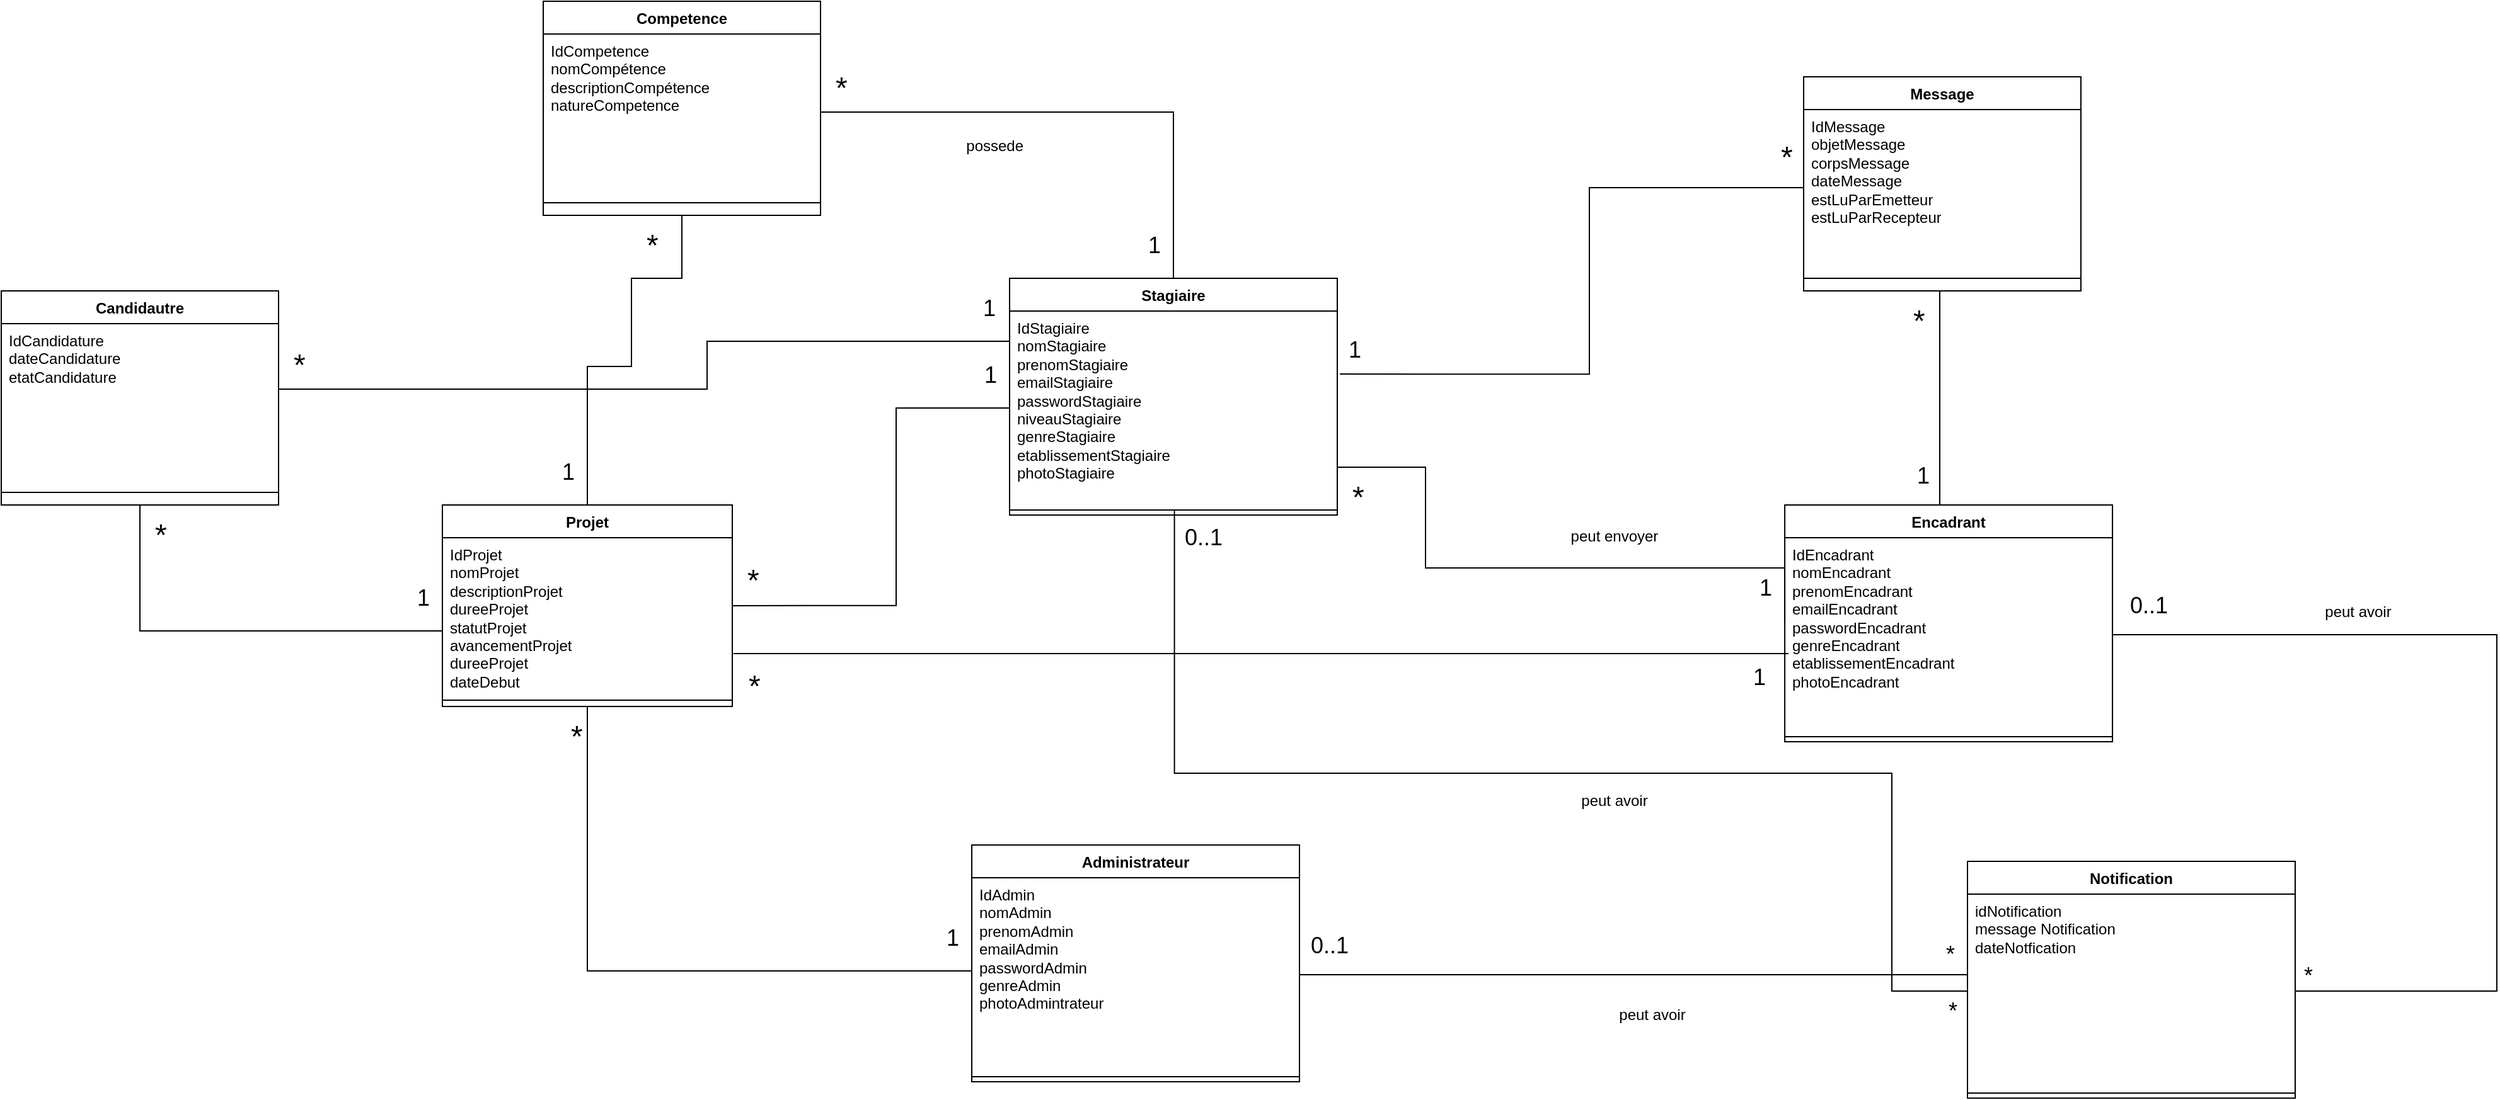 <mxfile version="24.2.5" type="device">
  <diagram name="Page-1" id="nxwJs_rfq0aCapg2ysL9">
    <mxGraphModel dx="2345" dy="1909" grid="1" gridSize="10" guides="1" tooltips="1" connect="1" arrows="1" fold="1" page="1" pageScale="1" pageWidth="827" pageHeight="1169" math="0" shadow="0">
      <root>
        <mxCell id="0" />
        <mxCell id="1" parent="0" />
        <mxCell id="gajzyXbUtayVEoakoXY_-1" value="Stagiaire" style="swimlane;fontStyle=1;align=center;verticalAlign=top;childLayout=stackLayout;horizontal=1;startSize=26;horizontalStack=0;resizeParent=1;resizeParentMax=0;resizeLast=0;collapsible=1;marginBottom=0;whiteSpace=wrap;html=1;" parent="1" vertex="1">
          <mxGeometry x="40" y="-120" width="260" height="188" as="geometry" />
        </mxCell>
        <mxCell id="gajzyXbUtayVEoakoXY_-2" value="IdStagiaire&lt;br&gt;nomStagiaire&lt;br&gt;prenomStagiaire&lt;br&gt;emailStagiaire&lt;br&gt;passwordStagiaire&lt;br&gt;niveauStagiaire&lt;br&gt;genreStagiaire&lt;br&gt;etablissementStagiaire&lt;br&gt;photoStagiaire&lt;br&gt;&lt;div&gt;&lt;br&gt;&lt;/div&gt;" style="text;strokeColor=none;fillColor=none;align=left;verticalAlign=top;spacingLeft=4;spacingRight=4;overflow=hidden;rotatable=0;points=[[0,0.5],[1,0.5]];portConstraint=eastwest;whiteSpace=wrap;html=1;" parent="gajzyXbUtayVEoakoXY_-1" vertex="1">
          <mxGeometry y="26" width="260" height="154" as="geometry" />
        </mxCell>
        <mxCell id="gajzyXbUtayVEoakoXY_-3" value="" style="line;strokeWidth=1;fillColor=none;align=left;verticalAlign=middle;spacingTop=-1;spacingLeft=3;spacingRight=3;rotatable=0;labelPosition=right;points=[];portConstraint=eastwest;strokeColor=inherit;" parent="gajzyXbUtayVEoakoXY_-1" vertex="1">
          <mxGeometry y="180" width="260" height="8" as="geometry" />
        </mxCell>
        <mxCell id="gajzyXbUtayVEoakoXY_-10" value="Administrateur" style="swimlane;fontStyle=1;align=center;verticalAlign=top;childLayout=stackLayout;horizontal=1;startSize=26;horizontalStack=0;resizeParent=1;resizeParentMax=0;resizeLast=0;collapsible=1;marginBottom=0;whiteSpace=wrap;html=1;" parent="1" vertex="1">
          <mxGeometry x="10" y="330" width="260" height="188" as="geometry" />
        </mxCell>
        <mxCell id="gajzyXbUtayVEoakoXY_-11" value="IdAdmin&lt;br&gt;nomAdmin&lt;br&gt;prenomAdmin&lt;br&gt;emailAdmin&lt;br&gt;passwordAdmin&lt;br&gt;genreAdmin&lt;div&gt;photoAdmintrateur&lt;/div&gt;" style="text;strokeColor=none;fillColor=none;align=left;verticalAlign=top;spacingLeft=4;spacingRight=4;overflow=hidden;rotatable=0;points=[[0,0.5],[1,0.5]];portConstraint=eastwest;whiteSpace=wrap;html=1;" parent="gajzyXbUtayVEoakoXY_-10" vertex="1">
          <mxGeometry y="26" width="260" height="154" as="geometry" />
        </mxCell>
        <mxCell id="gajzyXbUtayVEoakoXY_-12" value="" style="line;strokeWidth=1;fillColor=none;align=left;verticalAlign=middle;spacingTop=-1;spacingLeft=3;spacingRight=3;rotatable=0;labelPosition=right;points=[];portConstraint=eastwest;strokeColor=inherit;" parent="gajzyXbUtayVEoakoXY_-10" vertex="1">
          <mxGeometry y="180" width="260" height="8" as="geometry" />
        </mxCell>
        <mxCell id="BcpqbTpUYO6oV_0_3oqe-4" value="Encadrant" style="swimlane;fontStyle=1;align=center;verticalAlign=top;childLayout=stackLayout;horizontal=1;startSize=26;horizontalStack=0;resizeParent=1;resizeParentMax=0;resizeLast=0;collapsible=1;marginBottom=0;whiteSpace=wrap;html=1;" parent="1" vertex="1">
          <mxGeometry x="655.04" y="60" width="260" height="188" as="geometry" />
        </mxCell>
        <mxCell id="BcpqbTpUYO6oV_0_3oqe-5" value="IdEncadrant&lt;br&gt;nomEncadrant&lt;br&gt;prenomEncadrant&lt;br&gt;emailEncadrant&lt;br&gt;passwordEncadrant&lt;br&gt;genreEncadrant&lt;br&gt;etablissementEncadrant&lt;br&gt;photoEncadrant" style="text;strokeColor=none;fillColor=none;align=left;verticalAlign=top;spacingLeft=4;spacingRight=4;overflow=hidden;rotatable=0;points=[[0,0.5],[1,0.5]];portConstraint=eastwest;whiteSpace=wrap;html=1;" parent="BcpqbTpUYO6oV_0_3oqe-4" vertex="1">
          <mxGeometry y="26" width="260" height="154" as="geometry" />
        </mxCell>
        <mxCell id="BcpqbTpUYO6oV_0_3oqe-6" value="" style="line;strokeWidth=1;fillColor=none;align=left;verticalAlign=middle;spacingTop=-1;spacingLeft=3;spacingRight=3;rotatable=0;labelPosition=right;points=[];portConstraint=eastwest;strokeColor=inherit;" parent="BcpqbTpUYO6oV_0_3oqe-4" vertex="1">
          <mxGeometry y="180" width="260" height="8" as="geometry" />
        </mxCell>
        <mxCell id="BcpqbTpUYO6oV_0_3oqe-7" value="Projet" style="swimlane;fontStyle=1;align=center;verticalAlign=top;childLayout=stackLayout;horizontal=1;startSize=26;horizontalStack=0;resizeParent=1;resizeParentMax=0;resizeLast=0;collapsible=1;marginBottom=0;whiteSpace=wrap;html=1;" parent="1" vertex="1">
          <mxGeometry x="-410" y="60" width="230" height="160" as="geometry" />
        </mxCell>
        <mxCell id="BcpqbTpUYO6oV_0_3oqe-8" value="&lt;div&gt;&lt;span style=&quot;background-color: initial;&quot;&gt;IdProjet&lt;/span&gt;&lt;/div&gt;&lt;div&gt;&lt;span style=&quot;background-color: initial;&quot;&gt;nomProjet&lt;/span&gt;&lt;br&gt;&lt;/div&gt;&lt;div&gt;descriptionProjet&lt;/div&gt;&lt;div&gt;&lt;span style=&quot;background-color: initial;&quot;&gt;dureeProjet&lt;/span&gt;&lt;/div&gt;&lt;div&gt;statutProjet&lt;/div&gt;&lt;div&gt;avancementProjet&lt;/div&gt;&lt;div&gt;dureeProjet&lt;/div&gt;&lt;div&gt;dateDebut&lt;/div&gt;" style="text;strokeColor=none;fillColor=none;align=left;verticalAlign=top;spacingLeft=4;spacingRight=4;overflow=hidden;rotatable=0;points=[[0,0.5],[1,0.5]];portConstraint=eastwest;whiteSpace=wrap;html=1;" parent="BcpqbTpUYO6oV_0_3oqe-7" vertex="1">
          <mxGeometry y="26" width="230" height="124" as="geometry" />
        </mxCell>
        <mxCell id="BcpqbTpUYO6oV_0_3oqe-9" value="" style="line;strokeWidth=1;fillColor=none;align=left;verticalAlign=middle;spacingTop=-1;spacingLeft=3;spacingRight=3;rotatable=0;labelPosition=right;points=[];portConstraint=eastwest;strokeColor=inherit;" parent="BcpqbTpUYO6oV_0_3oqe-7" vertex="1">
          <mxGeometry y="150" width="230" height="10" as="geometry" />
        </mxCell>
        <mxCell id="BcpqbTpUYO6oV_0_3oqe-13" value="Message" style="swimlane;fontStyle=1;align=center;verticalAlign=top;childLayout=stackLayout;horizontal=1;startSize=26;horizontalStack=0;resizeParent=1;resizeParentMax=0;resizeLast=0;collapsible=1;marginBottom=0;whiteSpace=wrap;html=1;" parent="1" vertex="1">
          <mxGeometry x="670" y="-280" width="220" height="170" as="geometry" />
        </mxCell>
        <mxCell id="BcpqbTpUYO6oV_0_3oqe-14" value="&lt;div&gt;&lt;span style=&quot;background-color: initial;&quot;&gt;IdMessage&lt;/span&gt;&lt;/div&gt;&lt;div&gt;objetMessage&lt;/div&gt;&lt;div&gt;corpsMessage&lt;/div&gt;&lt;div&gt;dateMessage&lt;/div&gt;&lt;div&gt;estLuParEmetteur&lt;/div&gt;&lt;div&gt;estLuParRecepteur&lt;/div&gt;&lt;div&gt;&lt;br&gt;&lt;/div&gt;" style="text;strokeColor=none;fillColor=none;align=left;verticalAlign=top;spacingLeft=4;spacingRight=4;overflow=hidden;rotatable=0;points=[[0,0.5],[1,0.5]];portConstraint=eastwest;whiteSpace=wrap;html=1;" parent="BcpqbTpUYO6oV_0_3oqe-13" vertex="1">
          <mxGeometry y="26" width="220" height="124" as="geometry" />
        </mxCell>
        <mxCell id="BcpqbTpUYO6oV_0_3oqe-15" value="" style="line;strokeWidth=1;fillColor=none;align=left;verticalAlign=middle;spacingTop=-1;spacingLeft=3;spacingRight=3;rotatable=0;labelPosition=right;points=[];portConstraint=eastwest;strokeColor=inherit;" parent="BcpqbTpUYO6oV_0_3oqe-13" vertex="1">
          <mxGeometry y="150" width="220" height="20" as="geometry" />
        </mxCell>
        <mxCell id="BcpqbTpUYO6oV_0_3oqe-17" value="" style="endArrow=none;html=1;edgeStyle=orthogonalEdgeStyle;rounded=0;entryX=0;entryY=0.435;entryDx=0;entryDy=0;entryPerimeter=0;exitX=1;exitY=0.5;exitDx=0;exitDy=0;" parent="1" source="gajzyXbUtayVEoakoXY_-2" target="BcpqbTpUYO6oV_0_3oqe-5" edge="1">
          <mxGeometry relative="1" as="geometry">
            <mxPoint x="270" y="163.5" as="sourcePoint" />
            <mxPoint x="430" y="163.5" as="targetPoint" />
            <Array as="points">
              <mxPoint x="300" y="30" />
              <mxPoint x="370" y="30" />
              <mxPoint x="370" y="110" />
              <mxPoint x="655" y="110" />
            </Array>
          </mxGeometry>
        </mxCell>
        <mxCell id="BcpqbTpUYO6oV_0_3oqe-18" value="&lt;font style=&quot;font-size: 24px;&quot;&gt;*&lt;/font&gt;" style="edgeLabel;resizable=0;html=1;align=left;verticalAlign=bottom;" parent="BcpqbTpUYO6oV_0_3oqe-17" connectable="0" vertex="1">
          <mxGeometry x="-1" relative="1" as="geometry">
            <mxPoint x="10" y="87" as="offset" />
          </mxGeometry>
        </mxCell>
        <mxCell id="BcpqbTpUYO6oV_0_3oqe-19" value="&lt;font style=&quot;font-size: 18px;&quot;&gt;1&lt;/font&gt;" style="edgeLabel;resizable=0;html=1;align=right;verticalAlign=bottom;" parent="BcpqbTpUYO6oV_0_3oqe-17" connectable="0" vertex="1">
          <mxGeometry x="1" relative="1" as="geometry">
            <mxPoint x="-10" y="-13" as="offset" />
          </mxGeometry>
        </mxCell>
        <mxCell id="BcpqbTpUYO6oV_0_3oqe-26" value="" style="endArrow=none;html=1;edgeStyle=orthogonalEdgeStyle;rounded=0;exitX=1;exitY=0.435;exitDx=0;exitDy=0;entryX=0;entryY=0.5;entryDx=0;entryDy=0;exitPerimeter=0;" parent="1" source="BcpqbTpUYO6oV_0_3oqe-8" target="gajzyXbUtayVEoakoXY_-2" edge="1">
          <mxGeometry relative="1" as="geometry">
            <mxPoint x="-170" y="140" as="sourcePoint" />
            <mxPoint x="150" y="140" as="targetPoint" />
            <Array as="points">
              <mxPoint x="-50" y="140" />
              <mxPoint x="-50" y="-17" />
            </Array>
          </mxGeometry>
        </mxCell>
        <mxCell id="BcpqbTpUYO6oV_0_3oqe-27" value="&lt;font style=&quot;font-size: 24px;&quot;&gt;*&lt;/font&gt;" style="edgeLabel;resizable=0;html=1;align=left;verticalAlign=bottom;" parent="BcpqbTpUYO6oV_0_3oqe-26" connectable="0" vertex="1">
          <mxGeometry x="-1" relative="1" as="geometry">
            <mxPoint x="10" y="-3" as="offset" />
          </mxGeometry>
        </mxCell>
        <mxCell id="BcpqbTpUYO6oV_0_3oqe-28" value="&lt;font style=&quot;font-size: 18px;&quot;&gt;1&lt;/font&gt;" style="edgeLabel;resizable=0;html=1;align=right;verticalAlign=bottom;" parent="BcpqbTpUYO6oV_0_3oqe-26" connectable="0" vertex="1">
          <mxGeometry x="1" relative="1" as="geometry">
            <mxPoint x="-10" y="-13" as="offset" />
          </mxGeometry>
        </mxCell>
        <mxCell id="BcpqbTpUYO6oV_0_3oqe-29" value="" style="endArrow=none;html=1;edgeStyle=orthogonalEdgeStyle;rounded=0;entryX=0;entryY=0.5;entryDx=0;entryDy=0;exitX=1.008;exitY=0.325;exitDx=0;exitDy=0;exitPerimeter=0;" parent="1" source="gajzyXbUtayVEoakoXY_-2" target="BcpqbTpUYO6oV_0_3oqe-14" edge="1">
          <mxGeometry relative="1" as="geometry">
            <mxPoint x="340" y="-200" as="sourcePoint" />
            <mxPoint x="660" y="-50" as="targetPoint" />
            <Array as="points">
              <mxPoint x="500" y="-44" />
              <mxPoint x="500" y="-192" />
            </Array>
          </mxGeometry>
        </mxCell>
        <mxCell id="BcpqbTpUYO6oV_0_3oqe-30" value="&lt;font style=&quot;font-size: 24px;&quot;&gt;*&lt;/font&gt;" style="edgeLabel;resizable=0;html=1;align=left;verticalAlign=bottom;" parent="BcpqbTpUYO6oV_0_3oqe-29" connectable="0" vertex="1">
          <mxGeometry x="-1" relative="1" as="geometry">
            <mxPoint x="348" y="-156" as="offset" />
          </mxGeometry>
        </mxCell>
        <mxCell id="BcpqbTpUYO6oV_0_3oqe-31" value="&lt;font style=&quot;font-size: 18px;&quot;&gt;1&lt;/font&gt;" style="edgeLabel;resizable=0;html=1;align=right;verticalAlign=bottom;" parent="BcpqbTpUYO6oV_0_3oqe-29" connectable="0" vertex="1">
          <mxGeometry x="1" relative="1" as="geometry">
            <mxPoint x="-350" y="142" as="offset" />
          </mxGeometry>
        </mxCell>
        <mxCell id="BcpqbTpUYO6oV_0_3oqe-32" value="" style="endArrow=none;html=1;edgeStyle=orthogonalEdgeStyle;rounded=0;exitX=0.5;exitY=0;exitDx=0;exitDy=0;" parent="1" source="BcpqbTpUYO6oV_0_3oqe-4" edge="1">
          <mxGeometry relative="1" as="geometry">
            <mxPoint x="580" y="38" as="sourcePoint" />
            <mxPoint x="778" y="-110" as="targetPoint" />
            <Array as="points">
              <mxPoint x="778" y="60" />
            </Array>
          </mxGeometry>
        </mxCell>
        <mxCell id="BcpqbTpUYO6oV_0_3oqe-33" value="&lt;font style=&quot;font-size: 24px;&quot;&gt;*&lt;/font&gt;" style="edgeLabel;resizable=0;html=1;align=left;verticalAlign=bottom;" parent="BcpqbTpUYO6oV_0_3oqe-32" connectable="0" vertex="1">
          <mxGeometry x="-1" relative="1" as="geometry">
            <mxPoint x="-30" y="-130" as="offset" />
          </mxGeometry>
        </mxCell>
        <mxCell id="BcpqbTpUYO6oV_0_3oqe-34" value="&lt;font style=&quot;font-size: 18px;&quot;&gt;1&lt;/font&gt;" style="edgeLabel;resizable=0;html=1;align=right;verticalAlign=bottom;" parent="BcpqbTpUYO6oV_0_3oqe-32" connectable="0" vertex="1">
          <mxGeometry x="1" relative="1" as="geometry">
            <mxPoint x="-8" y="160" as="offset" />
          </mxGeometry>
        </mxCell>
        <mxCell id="BcpqbTpUYO6oV_0_3oqe-35" value="" style="endArrow=none;html=1;edgeStyle=orthogonalEdgeStyle;rounded=0;exitX=1.004;exitY=0.742;exitDx=0;exitDy=0;exitPerimeter=0;" parent="1" source="BcpqbTpUYO6oV_0_3oqe-8" edge="1">
          <mxGeometry relative="1" as="geometry">
            <mxPoint x="190" y="80" as="sourcePoint" />
            <mxPoint x="570" y="178" as="targetPoint" />
            <Array as="points">
              <mxPoint x="658" y="178" />
            </Array>
          </mxGeometry>
        </mxCell>
        <mxCell id="BcpqbTpUYO6oV_0_3oqe-36" value="&lt;font style=&quot;font-size: 24px;&quot;&gt;*&lt;/font&gt;" style="edgeLabel;resizable=0;html=1;align=left;verticalAlign=bottom;" parent="BcpqbTpUYO6oV_0_3oqe-35" connectable="0" vertex="1">
          <mxGeometry x="-1" relative="1" as="geometry">
            <mxPoint x="10" y="42" as="offset" />
          </mxGeometry>
        </mxCell>
        <mxCell id="BcpqbTpUYO6oV_0_3oqe-37" value="&lt;font style=&quot;font-size: 18px;&quot;&gt;1&lt;/font&gt;" style="edgeLabel;resizable=0;html=1;align=right;verticalAlign=bottom;" parent="BcpqbTpUYO6oV_0_3oqe-35" connectable="0" vertex="1">
          <mxGeometry x="1" relative="1" as="geometry">
            <mxPoint x="70" y="32" as="offset" />
          </mxGeometry>
        </mxCell>
        <mxCell id="BcpqbTpUYO6oV_0_3oqe-39" value="" style="endArrow=none;html=1;edgeStyle=orthogonalEdgeStyle;rounded=0;exitX=0.5;exitY=1;exitDx=0;exitDy=0;" parent="1" source="BcpqbTpUYO6oV_0_3oqe-7" edge="1">
          <mxGeometry relative="1" as="geometry">
            <mxPoint x="-340" y="250" as="sourcePoint" />
            <mxPoint x="10" y="430" as="targetPoint" />
            <Array as="points">
              <mxPoint x="-295" y="430" />
            </Array>
          </mxGeometry>
        </mxCell>
        <mxCell id="BcpqbTpUYO6oV_0_3oqe-40" value="&lt;font style=&quot;font-size: 24px;&quot;&gt;*&lt;/font&gt;" style="edgeLabel;resizable=0;html=1;align=left;verticalAlign=bottom;" parent="BcpqbTpUYO6oV_0_3oqe-39" connectable="0" vertex="1">
          <mxGeometry x="-1" relative="1" as="geometry">
            <mxPoint x="-15" y="40" as="offset" />
          </mxGeometry>
        </mxCell>
        <mxCell id="BcpqbTpUYO6oV_0_3oqe-41" value="&lt;font style=&quot;font-size: 18px;&quot;&gt;1&lt;/font&gt;" style="edgeLabel;resizable=0;html=1;align=right;verticalAlign=bottom;" parent="BcpqbTpUYO6oV_0_3oqe-39" connectable="0" vertex="1">
          <mxGeometry x="1" relative="1" as="geometry">
            <mxPoint x="-10" y="-13" as="offset" />
          </mxGeometry>
        </mxCell>
        <mxCell id="6mHM_TVYmNwVWkU9lLjZ-1" value="Competence" style="swimlane;fontStyle=1;align=center;verticalAlign=top;childLayout=stackLayout;horizontal=1;startSize=26;horizontalStack=0;resizeParent=1;resizeParentMax=0;resizeLast=0;collapsible=1;marginBottom=0;whiteSpace=wrap;html=1;" parent="1" vertex="1">
          <mxGeometry x="-330" y="-340" width="220" height="170" as="geometry" />
        </mxCell>
        <mxCell id="6mHM_TVYmNwVWkU9lLjZ-2" value="&lt;div&gt;&lt;span style=&quot;background-color: initial;&quot;&gt;IdCompetence&lt;/span&gt;&lt;/div&gt;&lt;div&gt;&lt;span style=&quot;background-color: initial;&quot;&gt;nomCompétence&lt;/span&gt;&lt;br&gt;&lt;/div&gt;&lt;div&gt;descriptionCompétence&lt;/div&gt;&lt;div&gt;natureCompetence&amp;nbsp;&lt;/div&gt;&lt;div&gt;&lt;br&gt;&lt;/div&gt;" style="text;strokeColor=none;fillColor=none;align=left;verticalAlign=top;spacingLeft=4;spacingRight=4;overflow=hidden;rotatable=0;points=[[0,0.5],[1,0.5]];portConstraint=eastwest;whiteSpace=wrap;html=1;" parent="6mHM_TVYmNwVWkU9lLjZ-1" vertex="1">
          <mxGeometry y="26" width="220" height="124" as="geometry" />
        </mxCell>
        <mxCell id="6mHM_TVYmNwVWkU9lLjZ-3" value="" style="line;strokeWidth=1;fillColor=none;align=left;verticalAlign=middle;spacingTop=-1;spacingLeft=3;spacingRight=3;rotatable=0;labelPosition=right;points=[];portConstraint=eastwest;strokeColor=inherit;" parent="6mHM_TVYmNwVWkU9lLjZ-1" vertex="1">
          <mxGeometry y="150" width="220" height="20" as="geometry" />
        </mxCell>
        <mxCell id="6mHM_TVYmNwVWkU9lLjZ-4" value="" style="endArrow=none;html=1;edgeStyle=orthogonalEdgeStyle;rounded=0;exitX=1;exitY=0.5;exitDx=0;exitDy=0;entryX=0.5;entryY=0;entryDx=0;entryDy=0;" parent="1" source="6mHM_TVYmNwVWkU9lLjZ-2" target="gajzyXbUtayVEoakoXY_-1" edge="1">
          <mxGeometry relative="1" as="geometry">
            <mxPoint x="-120" y="-93" as="sourcePoint" />
            <mxPoint x="100" y="-250" as="targetPoint" />
            <Array as="points">
              <mxPoint x="170" y="-252" />
            </Array>
          </mxGeometry>
        </mxCell>
        <mxCell id="6mHM_TVYmNwVWkU9lLjZ-5" value="&lt;font style=&quot;font-size: 24px;&quot;&gt;*&lt;/font&gt;" style="edgeLabel;resizable=0;html=1;align=left;verticalAlign=bottom;" parent="6mHM_TVYmNwVWkU9lLjZ-4" connectable="0" vertex="1">
          <mxGeometry x="-1" relative="1" as="geometry">
            <mxPoint x="10" y="-3" as="offset" />
          </mxGeometry>
        </mxCell>
        <mxCell id="6mHM_TVYmNwVWkU9lLjZ-6" value="&lt;font style=&quot;font-size: 18px;&quot;&gt;1&lt;/font&gt;" style="edgeLabel;resizable=0;html=1;align=right;verticalAlign=bottom;" parent="6mHM_TVYmNwVWkU9lLjZ-4" connectable="0" vertex="1">
          <mxGeometry x="1" relative="1" as="geometry">
            <mxPoint x="-10" y="-13" as="offset" />
          </mxGeometry>
        </mxCell>
        <mxCell id="6mHM_TVYmNwVWkU9lLjZ-7" value="possede&amp;nbsp;" style="text;html=1;align=center;verticalAlign=middle;whiteSpace=wrap;rounded=0;" parent="1" vertex="1">
          <mxGeometry y="-240" width="60" height="30" as="geometry" />
        </mxCell>
        <mxCell id="6mHM_TVYmNwVWkU9lLjZ-8" value="" style="endArrow=none;html=1;edgeStyle=orthogonalEdgeStyle;rounded=0;exitX=0.5;exitY=1;exitDx=0;exitDy=0;entryX=0.5;entryY=0;entryDx=0;entryDy=0;" parent="1" source="6mHM_TVYmNwVWkU9lLjZ-1" target="BcpqbTpUYO6oV_0_3oqe-7" edge="1">
          <mxGeometry relative="1" as="geometry">
            <mxPoint x="-460" y="-120" as="sourcePoint" />
            <mxPoint x="-180" y="12" as="targetPoint" />
            <Array as="points">
              <mxPoint x="-220" y="-120" />
              <mxPoint x="-260" y="-120" />
              <mxPoint x="-260" y="-50" />
              <mxPoint x="-295" y="-50" />
            </Array>
          </mxGeometry>
        </mxCell>
        <mxCell id="6mHM_TVYmNwVWkU9lLjZ-9" value="&lt;font style=&quot;font-size: 24px;&quot;&gt;*&lt;/font&gt;" style="edgeLabel;resizable=0;html=1;align=left;verticalAlign=bottom;" parent="6mHM_TVYmNwVWkU9lLjZ-8" connectable="0" vertex="1">
          <mxGeometry x="-1" relative="1" as="geometry">
            <mxPoint x="-30" y="40" as="offset" />
          </mxGeometry>
        </mxCell>
        <mxCell id="6mHM_TVYmNwVWkU9lLjZ-10" value="&lt;font style=&quot;font-size: 18px;&quot;&gt;1&lt;/font&gt;" style="edgeLabel;resizable=0;html=1;align=right;verticalAlign=bottom;" parent="6mHM_TVYmNwVWkU9lLjZ-8" connectable="0" vertex="1">
          <mxGeometry x="1" relative="1" as="geometry">
            <mxPoint x="-10" y="-13" as="offset" />
          </mxGeometry>
        </mxCell>
        <mxCell id="96kMnWs1o-xEhi5eTi-o-1" value="peut envoyer" style="text;html=1;align=center;verticalAlign=middle;whiteSpace=wrap;rounded=0;" vertex="1" parent="1">
          <mxGeometry x="470" y="70" width="100" height="30" as="geometry" />
        </mxCell>
        <mxCell id="96kMnWs1o-xEhi5eTi-o-3" value="Candidautre" style="swimlane;fontStyle=1;align=center;verticalAlign=top;childLayout=stackLayout;horizontal=1;startSize=26;horizontalStack=0;resizeParent=1;resizeParentMax=0;resizeLast=0;collapsible=1;marginBottom=0;whiteSpace=wrap;html=1;" vertex="1" parent="1">
          <mxGeometry x="-760" y="-110" width="220" height="170" as="geometry" />
        </mxCell>
        <mxCell id="96kMnWs1o-xEhi5eTi-o-4" value="&lt;div&gt;&lt;span style=&quot;background-color: initial;&quot;&gt;IdCandidature&lt;/span&gt;&lt;/div&gt;&lt;div&gt;dateCandidature&lt;br&gt;etatCandidature&lt;/div&gt;" style="text;strokeColor=none;fillColor=none;align=left;verticalAlign=top;spacingLeft=4;spacingRight=4;overflow=hidden;rotatable=0;points=[[0,0.5],[1,0.5]];portConstraint=eastwest;whiteSpace=wrap;html=1;" vertex="1" parent="96kMnWs1o-xEhi5eTi-o-3">
          <mxGeometry y="26" width="220" height="124" as="geometry" />
        </mxCell>
        <mxCell id="96kMnWs1o-xEhi5eTi-o-5" value="" style="line;strokeWidth=1;fillColor=none;align=left;verticalAlign=middle;spacingTop=-1;spacingLeft=3;spacingRight=3;rotatable=0;labelPosition=right;points=[];portConstraint=eastwest;strokeColor=inherit;" vertex="1" parent="96kMnWs1o-xEhi5eTi-o-3">
          <mxGeometry y="150" width="220" height="20" as="geometry" />
        </mxCell>
        <mxCell id="96kMnWs1o-xEhi5eTi-o-6" value="" style="endArrow=none;html=1;edgeStyle=orthogonalEdgeStyle;rounded=0;exitX=1;exitY=0.5;exitDx=0;exitDy=0;entryX=0;entryY=0.156;entryDx=0;entryDy=0;entryPerimeter=0;" edge="1" parent="1" target="gajzyXbUtayVEoakoXY_-2">
          <mxGeometry relative="1" as="geometry">
            <mxPoint x="-540" y="-32" as="sourcePoint" />
            <mxPoint x="-260" y="100" as="targetPoint" />
            <Array as="points">
              <mxPoint x="-200" y="-32" />
              <mxPoint x="-200" y="-70" />
            </Array>
          </mxGeometry>
        </mxCell>
        <mxCell id="96kMnWs1o-xEhi5eTi-o-7" value="&lt;font style=&quot;font-size: 24px;&quot;&gt;*&lt;/font&gt;" style="edgeLabel;resizable=0;html=1;align=left;verticalAlign=bottom;" connectable="0" vertex="1" parent="96kMnWs1o-xEhi5eTi-o-6">
          <mxGeometry x="-1" relative="1" as="geometry">
            <mxPoint x="10" y="-3" as="offset" />
          </mxGeometry>
        </mxCell>
        <mxCell id="96kMnWs1o-xEhi5eTi-o-8" value="&lt;font style=&quot;font-size: 18px;&quot;&gt;1&lt;/font&gt;" style="edgeLabel;resizable=0;html=1;align=right;verticalAlign=bottom;" connectable="0" vertex="1" parent="96kMnWs1o-xEhi5eTi-o-6">
          <mxGeometry x="1" relative="1" as="geometry">
            <mxPoint x="-10" y="-13" as="offset" />
          </mxGeometry>
        </mxCell>
        <mxCell id="96kMnWs1o-xEhi5eTi-o-9" value="" style="endArrow=none;html=1;edgeStyle=orthogonalEdgeStyle;rounded=0;exitX=0.5;exitY=1;exitDx=0;exitDy=0;entryX=0;entryY=0.156;entryDx=0;entryDy=0;entryPerimeter=0;" edge="1" parent="1" source="96kMnWs1o-xEhi5eTi-o-3">
          <mxGeometry relative="1" as="geometry">
            <mxPoint x="-990" y="198" as="sourcePoint" />
            <mxPoint x="-410" y="160" as="targetPoint" />
            <Array as="points">
              <mxPoint x="-650" y="160" />
            </Array>
          </mxGeometry>
        </mxCell>
        <mxCell id="96kMnWs1o-xEhi5eTi-o-10" value="&lt;font style=&quot;font-size: 24px;&quot;&gt;*&lt;/font&gt;" style="edgeLabel;resizable=0;html=1;align=left;verticalAlign=bottom;" connectable="0" vertex="1" parent="96kMnWs1o-xEhi5eTi-o-9">
          <mxGeometry x="-1" relative="1" as="geometry">
            <mxPoint x="10" y="40" as="offset" />
          </mxGeometry>
        </mxCell>
        <mxCell id="96kMnWs1o-xEhi5eTi-o-11" value="&lt;font style=&quot;font-size: 18px;&quot;&gt;1&lt;/font&gt;" style="edgeLabel;resizable=0;html=1;align=right;verticalAlign=bottom;" connectable="0" vertex="1" parent="96kMnWs1o-xEhi5eTi-o-9">
          <mxGeometry x="1" relative="1" as="geometry">
            <mxPoint x="-10" y="-13" as="offset" />
          </mxGeometry>
        </mxCell>
        <mxCell id="96kMnWs1o-xEhi5eTi-o-12" value="Notification" style="swimlane;fontStyle=1;align=center;verticalAlign=top;childLayout=stackLayout;horizontal=1;startSize=26;horizontalStack=0;resizeParent=1;resizeParentMax=0;resizeLast=0;collapsible=1;marginBottom=0;whiteSpace=wrap;html=1;" vertex="1" parent="1">
          <mxGeometry x="800" y="343" width="260" height="188" as="geometry" />
        </mxCell>
        <mxCell id="96kMnWs1o-xEhi5eTi-o-13" value="idNotification&lt;div&gt;message Notification&lt;/div&gt;&lt;div&gt;dateNotfication&lt;/div&gt;" style="text;strokeColor=none;fillColor=none;align=left;verticalAlign=top;spacingLeft=4;spacingRight=4;overflow=hidden;rotatable=0;points=[[0,0.5],[1,0.5]];portConstraint=eastwest;whiteSpace=wrap;html=1;" vertex="1" parent="96kMnWs1o-xEhi5eTi-o-12">
          <mxGeometry y="26" width="260" height="154" as="geometry" />
        </mxCell>
        <mxCell id="96kMnWs1o-xEhi5eTi-o-14" value="" style="line;strokeWidth=1;fillColor=none;align=left;verticalAlign=middle;spacingTop=-1;spacingLeft=3;spacingRight=3;rotatable=0;labelPosition=right;points=[];portConstraint=eastwest;strokeColor=inherit;" vertex="1" parent="96kMnWs1o-xEhi5eTi-o-12">
          <mxGeometry y="180" width="260" height="8" as="geometry" />
        </mxCell>
        <mxCell id="96kMnWs1o-xEhi5eTi-o-19" value="" style="endArrow=none;html=1;edgeStyle=orthogonalEdgeStyle;rounded=0;entryX=-0.006;entryY=0.329;entryDx=0;entryDy=0;entryPerimeter=0;" edge="1" parent="1" source="gajzyXbUtayVEoakoXY_-11">
          <mxGeometry relative="1" as="geometry">
            <mxPoint x="331.56" y="300" as="sourcePoint" />
            <mxPoint x="800" y="429.666" as="targetPoint" />
            <Array as="points">
              <mxPoint x="800" y="433" />
            </Array>
          </mxGeometry>
        </mxCell>
        <mxCell id="96kMnWs1o-xEhi5eTi-o-22" value="&lt;span style=&quot;font-size: 18px;&quot;&gt;0..1&lt;/span&gt;" style="edgeLabel;resizable=0;html=1;align=right;verticalAlign=bottom;" connectable="0" vertex="1" parent="1">
          <mxGeometry x="309.998" y="423.998" as="geometry" />
        </mxCell>
        <mxCell id="96kMnWs1o-xEhi5eTi-o-23" value="&lt;font style=&quot;font-size: 18px;&quot;&gt;*&lt;/font&gt;" style="edgeLabel;resizable=0;html=1;align=right;verticalAlign=bottom;" connectable="0" vertex="1" parent="1">
          <mxGeometry x="1069.996" y="437.0" as="geometry">
            <mxPoint x="5" y="10" as="offset" />
          </mxGeometry>
        </mxCell>
        <mxCell id="96kMnWs1o-xEhi5eTi-o-24" value="" style="endArrow=none;html=1;edgeStyle=orthogonalEdgeStyle;rounded=0;entryX=1;entryY=0.5;entryDx=0;entryDy=0;exitX=1;exitY=0.5;exitDx=0;exitDy=0;" edge="1" parent="1" source="BcpqbTpUYO6oV_0_3oqe-5" target="96kMnWs1o-xEhi5eTi-o-13">
          <mxGeometry relative="1" as="geometry">
            <mxPoint x="770" y="273.33" as="sourcePoint" />
            <mxPoint x="1300" y="269.996" as="targetPoint" />
            <Array as="points">
              <mxPoint x="1220" y="163" />
              <mxPoint x="1220" y="446" />
            </Array>
          </mxGeometry>
        </mxCell>
        <mxCell id="96kMnWs1o-xEhi5eTi-o-25" value="&lt;font style=&quot;font-size: 18px;&quot;&gt;*&lt;/font&gt;" style="edgeLabel;resizable=0;html=1;align=right;verticalAlign=bottom;" connectable="0" vertex="1" parent="1">
          <mxGeometry x="779.996" y="410.0" as="geometry">
            <mxPoint x="11" y="20" as="offset" />
          </mxGeometry>
        </mxCell>
        <mxCell id="96kMnWs1o-xEhi5eTi-o-26" value="&lt;span style=&quot;font-size: 18px;&quot;&gt;0..1&lt;/span&gt;" style="edgeLabel;resizable=0;html=1;align=right;verticalAlign=bottom;" connectable="0" vertex="1" parent="1">
          <mxGeometry x="959.998" y="153.998" as="geometry" />
        </mxCell>
        <mxCell id="96kMnWs1o-xEhi5eTi-o-28" value="" style="endArrow=none;html=1;edgeStyle=orthogonalEdgeStyle;rounded=0;entryX=0;entryY=0.5;entryDx=0;entryDy=0;exitX=0.503;exitY=1.026;exitDx=0;exitDy=0;exitPerimeter=0;" edge="1" parent="1" source="gajzyXbUtayVEoakoXY_-2" target="96kMnWs1o-xEhi5eTi-o-13">
          <mxGeometry relative="1" as="geometry">
            <mxPoint x="210" y="273.33" as="sourcePoint" />
            <mxPoint x="740" y="269.996" as="targetPoint" />
            <Array as="points">
              <mxPoint x="171" y="273" />
              <mxPoint x="740" y="273" />
              <mxPoint x="740" y="446" />
            </Array>
          </mxGeometry>
        </mxCell>
        <mxCell id="96kMnWs1o-xEhi5eTi-o-29" value="&lt;font style=&quot;font-size: 18px;&quot;&gt;*&lt;/font&gt;" style="edgeLabel;resizable=0;html=1;align=right;verticalAlign=bottom;" connectable="0" vertex="1" parent="1">
          <mxGeometry x="789.996" y="420.0" as="geometry">
            <mxPoint x="3" y="55" as="offset" />
          </mxGeometry>
        </mxCell>
        <mxCell id="96kMnWs1o-xEhi5eTi-o-30" value="&lt;span style=&quot;font-size: 18px;&quot;&gt;0..1&lt;/span&gt;" style="edgeLabel;resizable=0;html=1;align=right;verticalAlign=bottom;" connectable="0" vertex="1" parent="1">
          <mxGeometry x="209.998" y="99.998" as="geometry" />
        </mxCell>
        <mxCell id="96kMnWs1o-xEhi5eTi-o-31" value="peut avoir" style="text;html=1;align=center;verticalAlign=middle;whiteSpace=wrap;rounded=0;" vertex="1" parent="1">
          <mxGeometry x="470" y="280" width="100" height="30" as="geometry" />
        </mxCell>
        <mxCell id="96kMnWs1o-xEhi5eTi-o-32" value="peut avoir" style="text;html=1;align=center;verticalAlign=middle;whiteSpace=wrap;rounded=0;" vertex="1" parent="1">
          <mxGeometry x="500" y="450" width="100" height="30" as="geometry" />
        </mxCell>
        <mxCell id="96kMnWs1o-xEhi5eTi-o-33" value="peut avoir" style="text;html=1;align=center;verticalAlign=middle;whiteSpace=wrap;rounded=0;" vertex="1" parent="1">
          <mxGeometry x="1060" y="130" width="100" height="30" as="geometry" />
        </mxCell>
      </root>
    </mxGraphModel>
  </diagram>
</mxfile>
